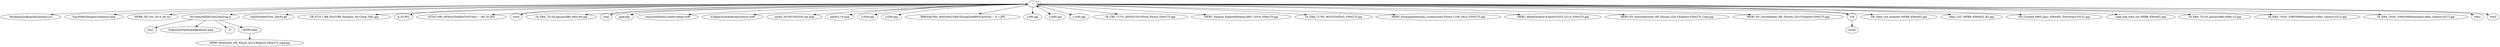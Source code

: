 strict digraph G {
ratio=compress;
concentrate=true;
"/" -> "/";
"/" -> "3ecidzjaua3cfkcpz0ta2nimbi3.css";
"/" -> "fxxj3ttftm5ltcqnto1o4baovyl.png";
"/" -> "MFBB_DD_Oct_2014_06.css";
"/" -> "yfv1ij0moq55lfv2tyn2hql3rug.js";
"/" -> "imgThrobberGrey_30x30.gif";
"/" -> "GR_07217_BB_DlsQ1BB_Dynamic_No-Clock_SML.jpg";
"/" -> "$_35.JPG";
"/" -> "$T2eC16R,!zIFIeu(sTo4BSeTuOUwm!~~60_35.JPG";
"/" -> "rtm0";
"/" -> "34_EBA_75120_JanuaryBBs-aRec-60.jpg";
"/" -> "/";
"/" -> "cchp";
"/" -> "jpeg;bas";
"/" -> "fxxj3ttftm5ltcqnto1o4baovyl.png";
"/" -> "rtxsscrl0i5hxibz1wk5e1iehqd.woff";
"/" -> "lc2fgjax3uzdrkskrcqryvxhvye.woff";
"/" -> "sprite_201501281618_opt.png";
"/" -> "sprds3_18.png";
"yfv1ij0moq55lfv2tyn2hql3rug.js" -> "rtm1";
"yfv1ij0moq55lfv2tyn2hql3rug.js" -> "hckpc2oj5i3g5mikodkkiaesla2.png";
"/" -> "s-l500.jpg";
"/" -> "s-l200.jpg";
"/" -> "!B8fzFlgCWk~$(KGrHqUOKkUEyslgtZyeBM3LdyerOg~~0_1.JPG";
"/" -> "s-l80.jpg";
"/" -> "s-l400.jpg";
"/" -> "s-l160.jpg";
"yfv1ij0moq55lfv2tyn2hql3rug.js" -> "0";
"/" -> "18_CRY_71751_JEEPQ12015Prod_Flyout_550x270.jpg";
"/" -> "MERC_Fashion_ExploreFashion-0801_Q314_550x270.jpg";
"/" -> "34_EBA_71765_06102TchFlyO_550x270.jpg";
"/" -> "MERC_EmergingVeritcals_LiveAuctions-Flyout-1106_Q414_550x270.jpg";
"/" -> "MERC_HomeOutdoor-Explore-0325_Q114_550x270.jpg";
"/" -> "MERC-EV_SportingGoods_HP_Flyouts_Q313-Explore-550x270_Copy.jpg";
"yfv1ij0moq55lfv2tyn2hql3rug.js" -> "19399.html";
"/" -> "MERC-EV_ToysHobbies_HP_Flyouts_Q313-Explore-550x270.jpg";
"0 B" -> "event";
"19399.html" -> "MERC-DealsGifts_HP_Flyout_Q313-Explore-550x270_copy.jpg";
"/" -> "GR_Time_Out_moment_MFBB_656x402.jpg";
"/" -> "ebay_C2C_MFBB_656X402_R2.jpg";
"/" -> "GR_Curated_6805_Jan1_656x402_PreOwned-v0121.jpg";
"/" -> "road_trip_with_cat_HPBB_656x402.jpg";
"/" -> "34_EBA_75120_JanuaryBBs-mRec-v2.jpg";
"/" -> "34_EBA_70181_03803MBHomeAuto-mRec_Generic-0213.jpg";
"/" -> "34_EBA_70181_03803MBHomeAuto-aRec_Generic-0213.jpg";
"/" -> "rtm2";
"/" -> "rtm3";
"/" -> "0 B";
"yfv1ij0moq55lfv2tyn2hql3rug.js" -> "/"[color=red];
"yfv1ij0moq55lfv2tyn2hql3rug.js" -> "/"[color=red];
}
